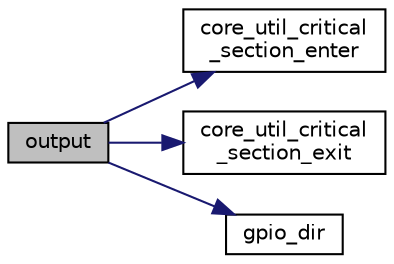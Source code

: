 digraph "output"
{
 // LATEX_PDF_SIZE
  edge [fontname="Helvetica",fontsize="10",labelfontname="Helvetica",labelfontsize="10"];
  node [fontname="Helvetica",fontsize="10",shape=record];
  rankdir="LR";
  Node1 [label="output",height=0.2,width=0.4,color="black", fillcolor="grey75", style="filled", fontcolor="black",tooltip=" "];
  Node1 -> Node2 [color="midnightblue",fontsize="10",style="solid",fontname="Helvetica"];
  Node2 [label="core_util_critical\l_section_enter",height=0.2,width=0.4,color="black", fillcolor="white", style="filled",URL="$group__platform.html#ga4d950b3bb0026db2d01df0efd5f18f66",tooltip=" "];
  Node1 -> Node3 [color="midnightblue",fontsize="10",style="solid",fontname="Helvetica"];
  Node3 [label="core_util_critical\l_section_exit",height=0.2,width=0.4,color="black", fillcolor="white", style="filled",URL="$group__platform.html#ga9fbfbd322e41f1f0709332af8c3afc52",tooltip=" "];
  Node1 -> Node4 [color="midnightblue",fontsize="10",style="solid",fontname="Helvetica"];
  Node4 [label="gpio_dir",height=0.2,width=0.4,color="black", fillcolor="white", style="filled",URL="$group__hal__gpio.html#ga5a6594d03628bb652d45bdd5bf266348",tooltip=" "];
}
